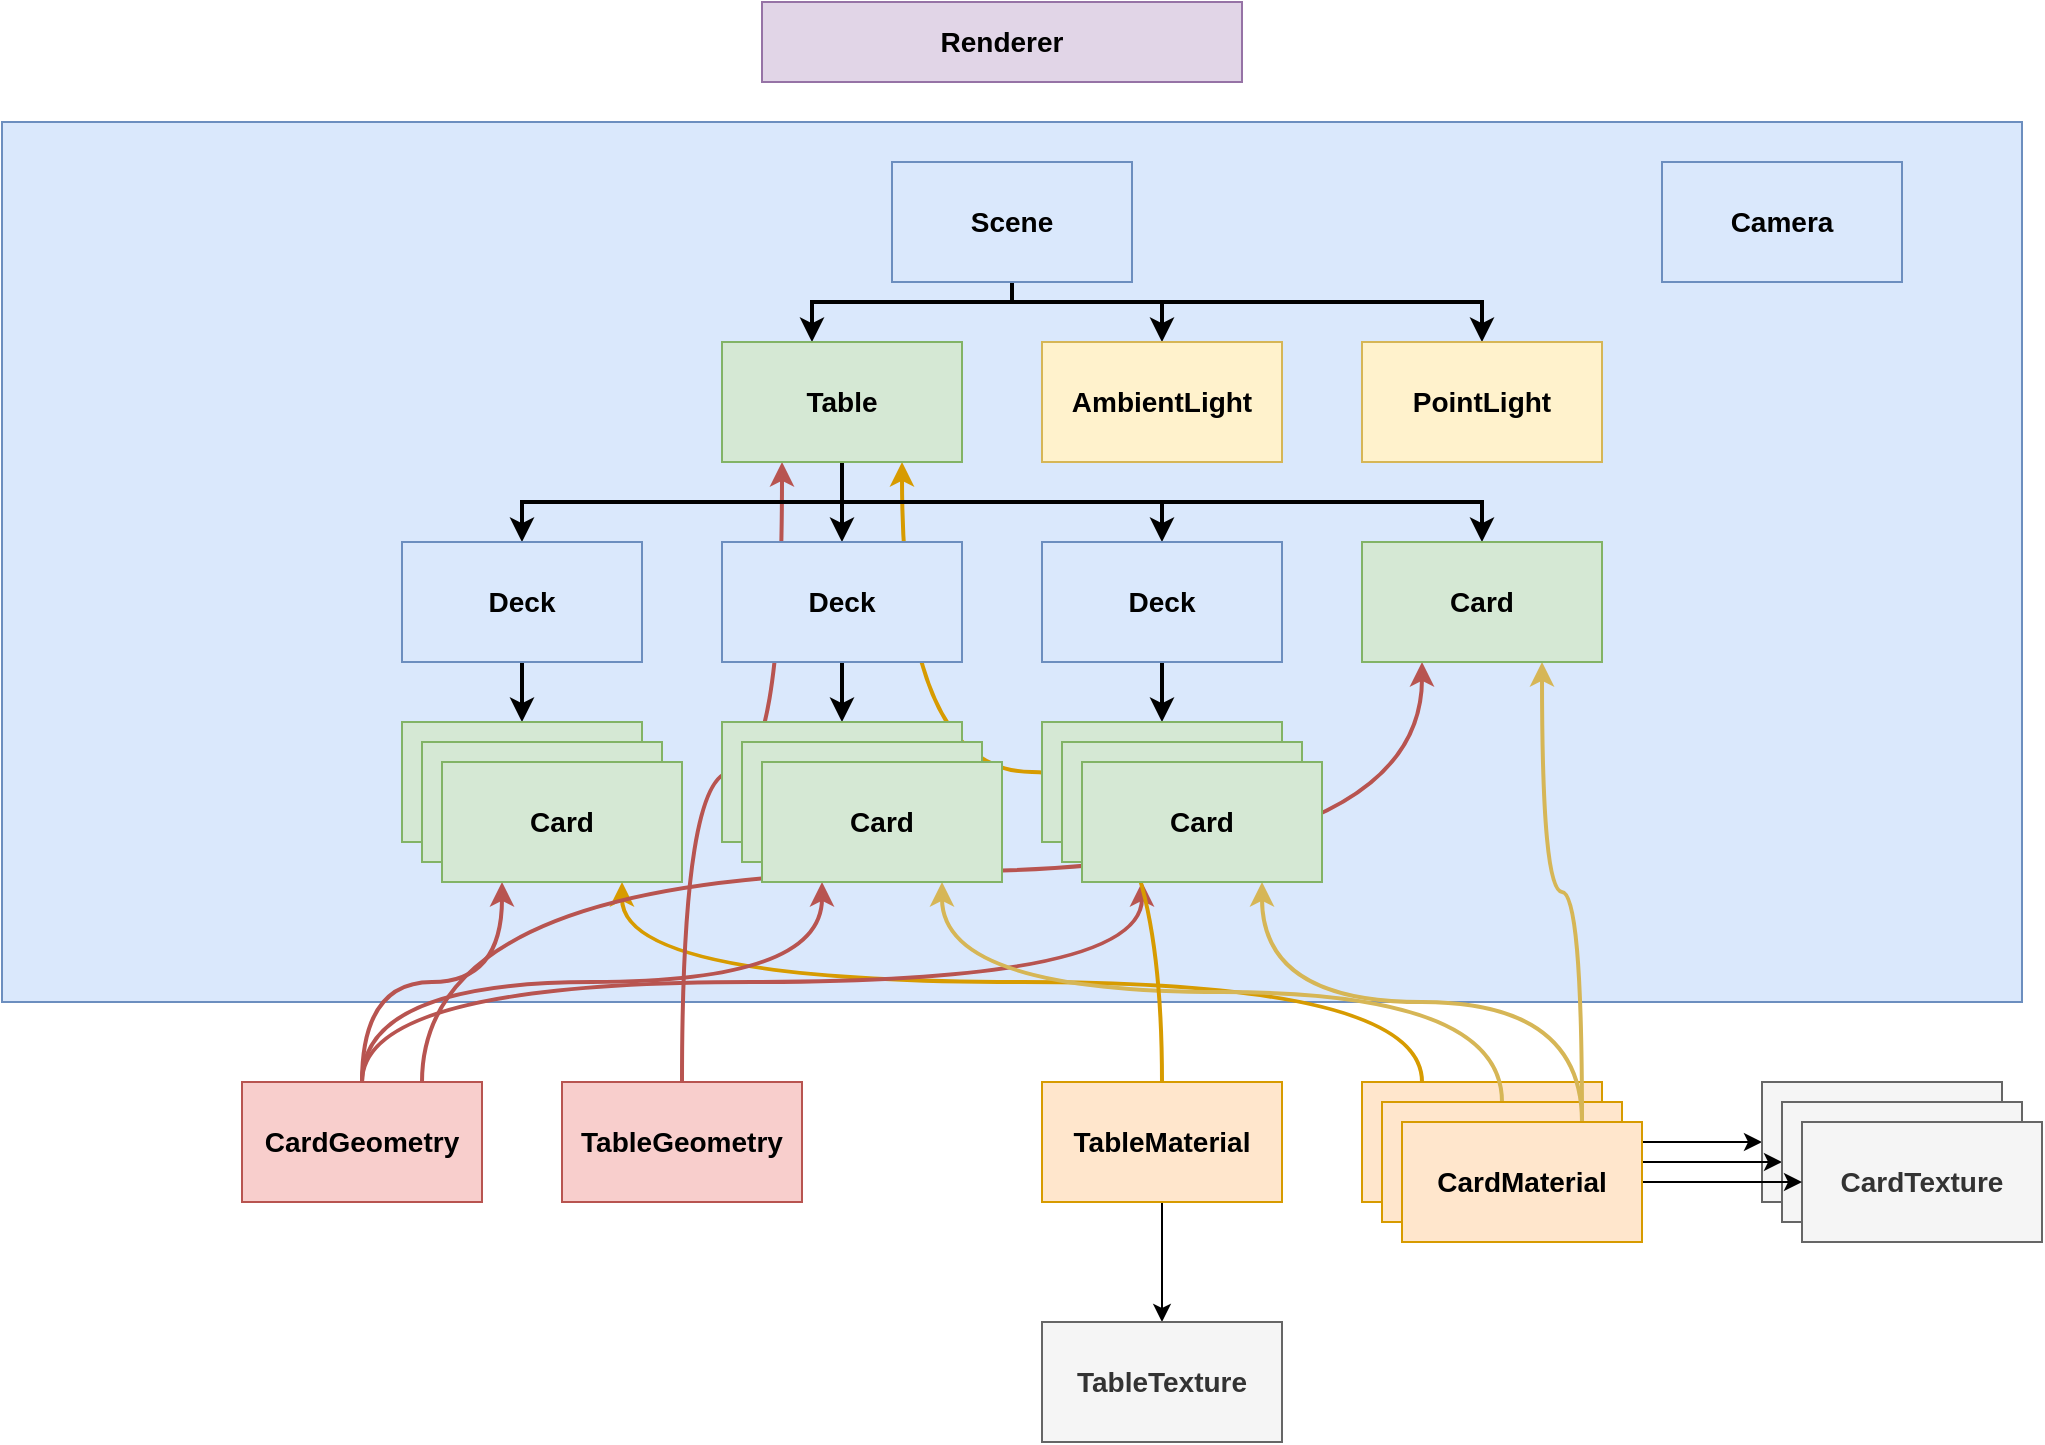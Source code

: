 <mxfile version="20.4.2" type="device"><diagram id="oiTL2ftNIAuoovomq2qw" name="Page-1"><mxGraphModel dx="1422" dy="794" grid="1" gridSize="10" guides="1" tooltips="1" connect="1" arrows="1" fold="1" page="1" pageScale="1" pageWidth="850" pageHeight="1100" math="0" shadow="0"><root><mxCell id="0"/><mxCell id="1" parent="0"/><mxCell id="4sOUbTBCx2sUJo_n3ve9-1" value="" style="rounded=0;whiteSpace=wrap;html=1;fillColor=#dae8fc;strokeColor=#6c8ebf;" parent="1" vertex="1"><mxGeometry x="350" y="150" width="1010" height="440" as="geometry"/></mxCell><mxCell id="4sOUbTBCx2sUJo_n3ve9-24" style="edgeStyle=orthogonalEdgeStyle;rounded=0;orthogonalLoop=1;jettySize=auto;html=1;exitX=0.5;exitY=1;exitDx=0;exitDy=0;fontSize=14;strokeWidth=2;" parent="1" source="4sOUbTBCx2sUJo_n3ve9-2" target="4sOUbTBCx2sUJo_n3ve9-21" edge="1"><mxGeometry relative="1" as="geometry"><Array as="points"><mxPoint x="855" y="240"/><mxPoint x="930" y="240"/></Array></mxGeometry></mxCell><mxCell id="4sOUbTBCx2sUJo_n3ve9-25" style="edgeStyle=orthogonalEdgeStyle;rounded=0;orthogonalLoop=1;jettySize=auto;html=1;exitX=0.5;exitY=1;exitDx=0;exitDy=0;strokeWidth=2;fontSize=14;" parent="1" source="4sOUbTBCx2sUJo_n3ve9-2" target="4sOUbTBCx2sUJo_n3ve9-19" edge="1"><mxGeometry relative="1" as="geometry"><Array as="points"><mxPoint x="855" y="240"/><mxPoint x="755" y="240"/></Array></mxGeometry></mxCell><mxCell id="4sOUbTBCx2sUJo_n3ve9-26" style="edgeStyle=orthogonalEdgeStyle;rounded=0;orthogonalLoop=1;jettySize=auto;html=1;exitX=0.5;exitY=1;exitDx=0;exitDy=0;strokeWidth=2;fontSize=14;" parent="1" source="4sOUbTBCx2sUJo_n3ve9-2" target="4sOUbTBCx2sUJo_n3ve9-22" edge="1"><mxGeometry relative="1" as="geometry"><Array as="points"><mxPoint x="855" y="240"/><mxPoint x="1090" y="240"/></Array></mxGeometry></mxCell><mxCell id="4sOUbTBCx2sUJo_n3ve9-2" value="&lt;font size=&quot;1&quot;&gt;&lt;b style=&quot;font-size: 14px;&quot;&gt;Scene&lt;/b&gt;&lt;/font&gt;" style="rounded=0;whiteSpace=wrap;html=1;fillColor=#dae8fc;strokeColor=#6c8ebf;" parent="1" vertex="1"><mxGeometry x="795" y="170" width="120" height="60" as="geometry"/></mxCell><mxCell id="4sOUbTBCx2sUJo_n3ve9-16" style="edgeStyle=orthogonalEdgeStyle;rounded=0;orthogonalLoop=1;jettySize=auto;html=1;exitX=1;exitY=0.5;exitDx=0;exitDy=0;entryX=0;entryY=0.5;entryDx=0;entryDy=0;fontSize=14;" parent="1" source="4sOUbTBCx2sUJo_n3ve9-3" target="4sOUbTBCx2sUJo_n3ve9-9" edge="1"><mxGeometry relative="1" as="geometry"/></mxCell><mxCell id="BVcaQ39f4zpLPsE-VfKf-17" style="edgeStyle=orthogonalEdgeStyle;curved=1;rounded=0;orthogonalLoop=1;jettySize=auto;html=1;exitX=0.25;exitY=0;exitDx=0;exitDy=0;entryX=0.75;entryY=1;entryDx=0;entryDy=0;strokeWidth=2;fillColor=#ffe6cc;strokeColor=#d79b00;" parent="1" source="4sOUbTBCx2sUJo_n3ve9-3" target="BVcaQ39f4zpLPsE-VfKf-13" edge="1"><mxGeometry relative="1" as="geometry"/></mxCell><mxCell id="4sOUbTBCx2sUJo_n3ve9-3" value="" style="rounded=0;whiteSpace=wrap;html=1;fontSize=14;fillColor=#ffe6cc;strokeColor=#d79b00;" parent="1" vertex="1"><mxGeometry x="1030" y="630" width="120" height="60" as="geometry"/></mxCell><mxCell id="BVcaQ39f4zpLPsE-VfKf-14" style="edgeStyle=orthogonalEdgeStyle;rounded=0;orthogonalLoop=1;jettySize=auto;html=1;exitX=0.5;exitY=0;exitDx=0;exitDy=0;entryX=0.25;entryY=1;entryDx=0;entryDy=0;curved=1;fillColor=#f8cecc;strokeColor=#b85450;strokeWidth=2;" parent="1" source="4sOUbTBCx2sUJo_n3ve9-4" target="BVcaQ39f4zpLPsE-VfKf-13" edge="1"><mxGeometry relative="1" as="geometry"/></mxCell><mxCell id="BVcaQ39f4zpLPsE-VfKf-15" style="edgeStyle=orthogonalEdgeStyle;curved=1;rounded=0;orthogonalLoop=1;jettySize=auto;html=1;exitX=0.5;exitY=0;exitDx=0;exitDy=0;entryX=0.25;entryY=1;entryDx=0;entryDy=0;strokeWidth=2;fillColor=#f8cecc;strokeColor=#b85450;" parent="1" source="4sOUbTBCx2sUJo_n3ve9-4" target="BVcaQ39f4zpLPsE-VfKf-11" edge="1"><mxGeometry relative="1" as="geometry"/></mxCell><mxCell id="BVcaQ39f4zpLPsE-VfKf-16" style="edgeStyle=orthogonalEdgeStyle;curved=1;rounded=0;orthogonalLoop=1;jettySize=auto;html=1;exitX=0.5;exitY=0;exitDx=0;exitDy=0;entryX=0.25;entryY=1;entryDx=0;entryDy=0;strokeWidth=2;fillColor=#f8cecc;strokeColor=#b85450;" parent="1" source="4sOUbTBCx2sUJo_n3ve9-4" target="BVcaQ39f4zpLPsE-VfKf-9" edge="1"><mxGeometry relative="1" as="geometry"/></mxCell><mxCell id="BVcaQ39f4zpLPsE-VfKf-36" style="edgeStyle=orthogonalEdgeStyle;curved=1;rounded=0;orthogonalLoop=1;jettySize=auto;html=1;exitX=0.75;exitY=0;exitDx=0;exitDy=0;entryX=0.25;entryY=1;entryDx=0;entryDy=0;strokeWidth=2;fillColor=#f8cecc;strokeColor=#b85450;" parent="1" source="4sOUbTBCx2sUJo_n3ve9-4" target="BVcaQ39f4zpLPsE-VfKf-33" edge="1"><mxGeometry relative="1" as="geometry"/></mxCell><mxCell id="4sOUbTBCx2sUJo_n3ve9-4" value="&lt;b&gt;CardGeometry&lt;/b&gt;" style="rounded=0;whiteSpace=wrap;html=1;fontSize=14;fillColor=#f8cecc;strokeColor=#b85450;" parent="1" vertex="1"><mxGeometry x="470" y="630" width="120" height="60" as="geometry"/></mxCell><mxCell id="4sOUbTBCx2sUJo_n3ve9-28" style="edgeStyle=orthogonalEdgeStyle;rounded=0;orthogonalLoop=1;jettySize=auto;html=1;exitX=0.5;exitY=0;exitDx=0;exitDy=0;entryX=0.25;entryY=1;entryDx=0;entryDy=0;strokeWidth=2;fontSize=14;fillColor=#f8cecc;strokeColor=#b85450;curved=1;" parent="1" source="4sOUbTBCx2sUJo_n3ve9-5" target="4sOUbTBCx2sUJo_n3ve9-19" edge="1"><mxGeometry relative="1" as="geometry"/></mxCell><mxCell id="4sOUbTBCx2sUJo_n3ve9-5" value="&lt;b&gt;TableGeometry&lt;/b&gt;" style="rounded=0;whiteSpace=wrap;html=1;fontSize=14;fillColor=#f8cecc;strokeColor=#b85450;" parent="1" vertex="1"><mxGeometry x="630" y="630" width="120" height="60" as="geometry"/></mxCell><mxCell id="BVcaQ39f4zpLPsE-VfKf-22" style="edgeStyle=orthogonalEdgeStyle;curved=1;rounded=0;orthogonalLoop=1;jettySize=auto;html=1;exitX=0.5;exitY=0;exitDx=0;exitDy=0;entryX=0.75;entryY=1;entryDx=0;entryDy=0;strokeWidth=2;fillColor=#fff2cc;strokeColor=#d6b656;" parent="1" source="4sOUbTBCx2sUJo_n3ve9-6" target="BVcaQ39f4zpLPsE-VfKf-11" edge="1"><mxGeometry relative="1" as="geometry"/></mxCell><mxCell id="4sOUbTBCx2sUJo_n3ve9-6" value="" style="rounded=0;whiteSpace=wrap;html=1;fontSize=14;fillColor=#ffe6cc;strokeColor=#d79b00;" parent="1" vertex="1"><mxGeometry x="1040" y="640" width="120" height="60" as="geometry"/></mxCell><mxCell id="4sOUbTBCx2sUJo_n3ve9-9" value="" style="rounded=0;whiteSpace=wrap;html=1;fontSize=14;fillColor=#f5f5f5;strokeColor=#666666;fontColor=#333333;" parent="1" vertex="1"><mxGeometry x="1230" y="630" width="120" height="60" as="geometry"/></mxCell><mxCell id="4sOUbTBCx2sUJo_n3ve9-15" style="edgeStyle=orthogonalEdgeStyle;rounded=0;orthogonalLoop=1;jettySize=auto;html=1;exitX=1;exitY=0.5;exitDx=0;exitDy=0;entryX=0;entryY=0.5;entryDx=0;entryDy=0;fontSize=14;" parent="1" source="4sOUbTBCx2sUJo_n3ve9-6" target="4sOUbTBCx2sUJo_n3ve9-10" edge="1"><mxGeometry relative="1" as="geometry"/></mxCell><mxCell id="4sOUbTBCx2sUJo_n3ve9-10" value="" style="rounded=0;whiteSpace=wrap;html=1;fontSize=14;fillColor=#f5f5f5;strokeColor=#666666;fontColor=#333333;" parent="1" vertex="1"><mxGeometry x="1240" y="640" width="120" height="60" as="geometry"/></mxCell><mxCell id="4sOUbTBCx2sUJo_n3ve9-13" value="&lt;b&gt;CardTexture&lt;/b&gt;" style="rounded=0;whiteSpace=wrap;html=1;fontSize=14;fillColor=#f5f5f5;strokeColor=#666666;fontColor=#333333;" parent="1" vertex="1"><mxGeometry x="1250" y="650" width="120" height="60" as="geometry"/></mxCell><mxCell id="4sOUbTBCx2sUJo_n3ve9-14" style="edgeStyle=orthogonalEdgeStyle;rounded=0;orthogonalLoop=1;jettySize=auto;html=1;exitX=1;exitY=0.5;exitDx=0;exitDy=0;entryX=0;entryY=0.5;entryDx=0;entryDy=0;fontSize=14;" parent="1" source="4sOUbTBCx2sUJo_n3ve9-7" target="4sOUbTBCx2sUJo_n3ve9-13" edge="1"><mxGeometry relative="1" as="geometry"/></mxCell><mxCell id="BVcaQ39f4zpLPsE-VfKf-23" style="edgeStyle=orthogonalEdgeStyle;curved=1;rounded=0;orthogonalLoop=1;jettySize=auto;html=1;exitX=0.75;exitY=0;exitDx=0;exitDy=0;entryX=0.75;entryY=1;entryDx=0;entryDy=0;strokeWidth=2;fillColor=#fff2cc;strokeColor=#d6b656;" parent="1" source="4sOUbTBCx2sUJo_n3ve9-7" target="BVcaQ39f4zpLPsE-VfKf-9" edge="1"><mxGeometry relative="1" as="geometry"/></mxCell><mxCell id="BVcaQ39f4zpLPsE-VfKf-35" style="edgeStyle=orthogonalEdgeStyle;rounded=0;orthogonalLoop=1;jettySize=auto;html=1;exitX=0.75;exitY=0;exitDx=0;exitDy=0;entryX=0.75;entryY=1;entryDx=0;entryDy=0;strokeWidth=2;fillColor=#fff2cc;strokeColor=#d6b656;curved=1;" parent="1" source="4sOUbTBCx2sUJo_n3ve9-7" target="BVcaQ39f4zpLPsE-VfKf-33" edge="1"><mxGeometry relative="1" as="geometry"/></mxCell><mxCell id="4sOUbTBCx2sUJo_n3ve9-7" value="&lt;font style=&quot;font-size: 14px;&quot;&gt;&lt;b&gt;CardMaterial&lt;/b&gt;&lt;/font&gt;" style="rounded=0;whiteSpace=wrap;html=1;fontSize=14;fillColor=#ffe6cc;strokeColor=#d79b00;" parent="1" vertex="1"><mxGeometry x="1050" y="650" width="120" height="60" as="geometry"/></mxCell><mxCell id="4sOUbTBCx2sUJo_n3ve9-29" style="edgeStyle=orthogonalEdgeStyle;curved=1;rounded=0;orthogonalLoop=1;jettySize=auto;html=1;exitX=0.5;exitY=0;exitDx=0;exitDy=0;entryX=0.75;entryY=1;entryDx=0;entryDy=0;strokeWidth=2;fontSize=14;fillColor=#ffe6cc;strokeColor=#d79b00;" parent="1" source="4sOUbTBCx2sUJo_n3ve9-17" target="4sOUbTBCx2sUJo_n3ve9-19" edge="1"><mxGeometry relative="1" as="geometry"/></mxCell><mxCell id="BVcaQ39f4zpLPsE-VfKf-20" style="edgeStyle=orthogonalEdgeStyle;curved=1;rounded=0;orthogonalLoop=1;jettySize=auto;html=1;exitX=0.5;exitY=1;exitDx=0;exitDy=0;entryX=0.5;entryY=0;entryDx=0;entryDy=0;strokeWidth=1;" parent="1" source="4sOUbTBCx2sUJo_n3ve9-17" target="BVcaQ39f4zpLPsE-VfKf-18" edge="1"><mxGeometry relative="1" as="geometry"/></mxCell><mxCell id="4sOUbTBCx2sUJo_n3ve9-17" value="&lt;b&gt;TableMaterial&lt;/b&gt;" style="rounded=0;whiteSpace=wrap;html=1;fontSize=14;fillColor=#ffe6cc;strokeColor=#d79b00;" parent="1" vertex="1"><mxGeometry x="870" y="630" width="120" height="60" as="geometry"/></mxCell><mxCell id="BVcaQ39f4zpLPsE-VfKf-26" style="edgeStyle=orthogonalEdgeStyle;rounded=0;orthogonalLoop=1;jettySize=auto;html=1;exitX=0.5;exitY=1;exitDx=0;exitDy=0;entryX=0.5;entryY=0;entryDx=0;entryDy=0;strokeWidth=2;" parent="1" source="4sOUbTBCx2sUJo_n3ve9-19" target="BVcaQ39f4zpLPsE-VfKf-3" edge="1"><mxGeometry relative="1" as="geometry"/></mxCell><mxCell id="BVcaQ39f4zpLPsE-VfKf-27" style="edgeStyle=orthogonalEdgeStyle;rounded=0;orthogonalLoop=1;jettySize=auto;html=1;exitX=0.5;exitY=1;exitDx=0;exitDy=0;entryX=0.5;entryY=0;entryDx=0;entryDy=0;strokeWidth=2;" parent="1" source="4sOUbTBCx2sUJo_n3ve9-19" target="BVcaQ39f4zpLPsE-VfKf-4" edge="1"><mxGeometry relative="1" as="geometry"/></mxCell><mxCell id="BVcaQ39f4zpLPsE-VfKf-32" style="edgeStyle=orthogonalEdgeStyle;rounded=0;orthogonalLoop=1;jettySize=auto;html=1;exitX=0.5;exitY=1;exitDx=0;exitDy=0;entryX=0.5;entryY=0;entryDx=0;entryDy=0;strokeWidth=2;" parent="1" source="4sOUbTBCx2sUJo_n3ve9-19" target="4sOUbTBCx2sUJo_n3ve9-20" edge="1"><mxGeometry relative="1" as="geometry"/></mxCell><mxCell id="BVcaQ39f4zpLPsE-VfKf-34" style="edgeStyle=orthogonalEdgeStyle;rounded=0;orthogonalLoop=1;jettySize=auto;html=1;exitX=0.5;exitY=1;exitDx=0;exitDy=0;entryX=0.5;entryY=0;entryDx=0;entryDy=0;strokeWidth=2;" parent="1" source="4sOUbTBCx2sUJo_n3ve9-19" target="BVcaQ39f4zpLPsE-VfKf-33" edge="1"><mxGeometry relative="1" as="geometry"/></mxCell><mxCell id="4sOUbTBCx2sUJo_n3ve9-19" value="&lt;span style=&quot;font-size: 14px;&quot;&gt;&lt;b&gt;Table&lt;/b&gt;&lt;/span&gt;" style="rounded=0;whiteSpace=wrap;html=1;fillColor=#d5e8d4;strokeColor=#82b366;" parent="1" vertex="1"><mxGeometry x="710" y="260" width="120" height="60" as="geometry"/></mxCell><mxCell id="BVcaQ39f4zpLPsE-VfKf-29" style="edgeStyle=orthogonalEdgeStyle;rounded=0;orthogonalLoop=1;jettySize=auto;html=1;exitX=0.5;exitY=1;exitDx=0;exitDy=0;entryX=0.5;entryY=0;entryDx=0;entryDy=0;strokeWidth=2;" parent="1" source="4sOUbTBCx2sUJo_n3ve9-20" target="BVcaQ39f4zpLPsE-VfKf-6" edge="1"><mxGeometry relative="1" as="geometry"/></mxCell><mxCell id="4sOUbTBCx2sUJo_n3ve9-20" value="&lt;span style=&quot;font-size: 14px;&quot;&gt;&lt;b&gt;Deck&lt;/b&gt;&lt;/span&gt;" style="rounded=0;whiteSpace=wrap;html=1;fillColor=#dae8fc;strokeColor=#6c8ebf;" parent="1" vertex="1"><mxGeometry x="710" y="360" width="120" height="60" as="geometry"/></mxCell><mxCell id="4sOUbTBCx2sUJo_n3ve9-21" value="&lt;span style=&quot;font-size: 14px;&quot;&gt;&lt;b&gt;AmbientLight&lt;/b&gt;&lt;/span&gt;" style="rounded=0;whiteSpace=wrap;html=1;fillColor=#fff2cc;strokeColor=#d6b656;" parent="1" vertex="1"><mxGeometry x="870" y="260" width="120" height="60" as="geometry"/></mxCell><mxCell id="4sOUbTBCx2sUJo_n3ve9-22" value="&lt;span style=&quot;font-size: 14px;&quot;&gt;&lt;b&gt;PointLight&lt;/b&gt;&lt;/span&gt;" style="rounded=0;whiteSpace=wrap;html=1;fillColor=#fff2cc;strokeColor=#d6b656;" parent="1" vertex="1"><mxGeometry x="1030" y="260" width="120" height="60" as="geometry"/></mxCell><mxCell id="4sOUbTBCx2sUJo_n3ve9-30" value="&lt;span style=&quot;font-size: 14px;&quot;&gt;&lt;b&gt;Camera&lt;/b&gt;&lt;/span&gt;" style="rounded=0;whiteSpace=wrap;html=1;fillColor=#dae8fc;strokeColor=#6c8ebf;" parent="1" vertex="1"><mxGeometry x="1180" y="170" width="120" height="60" as="geometry"/></mxCell><mxCell id="4sOUbTBCx2sUJo_n3ve9-32" value="&lt;span style=&quot;font-size: 14px;&quot;&gt;&lt;b&gt;Renderer&lt;/b&gt;&lt;/span&gt;" style="rounded=0;whiteSpace=wrap;html=1;fillColor=#e1d5e7;strokeColor=#9673a6;" parent="1" vertex="1"><mxGeometry x="730" y="90" width="240" height="40" as="geometry"/></mxCell><mxCell id="BVcaQ39f4zpLPsE-VfKf-30" style="edgeStyle=orthogonalEdgeStyle;rounded=0;orthogonalLoop=1;jettySize=auto;html=1;exitX=0.5;exitY=1;exitDx=0;exitDy=0;entryX=0.5;entryY=0;entryDx=0;entryDy=0;strokeWidth=2;" parent="1" source="BVcaQ39f4zpLPsE-VfKf-3" target="BVcaQ39f4zpLPsE-VfKf-7" edge="1"><mxGeometry relative="1" as="geometry"/></mxCell><mxCell id="BVcaQ39f4zpLPsE-VfKf-3" value="&lt;span style=&quot;font-size: 14px;&quot;&gt;&lt;b&gt;Deck&lt;/b&gt;&lt;/span&gt;" style="rounded=0;whiteSpace=wrap;html=1;fillColor=#dae8fc;strokeColor=#6c8ebf;" parent="1" vertex="1"><mxGeometry x="870" y="360" width="120" height="60" as="geometry"/></mxCell><mxCell id="BVcaQ39f4zpLPsE-VfKf-28" style="edgeStyle=orthogonalEdgeStyle;rounded=0;orthogonalLoop=1;jettySize=auto;html=1;exitX=0.5;exitY=1;exitDx=0;exitDy=0;entryX=0.5;entryY=0;entryDx=0;entryDy=0;strokeWidth=2;" parent="1" source="BVcaQ39f4zpLPsE-VfKf-4" target="BVcaQ39f4zpLPsE-VfKf-5" edge="1"><mxGeometry relative="1" as="geometry"/></mxCell><mxCell id="BVcaQ39f4zpLPsE-VfKf-4" value="&lt;span style=&quot;font-size: 14px;&quot;&gt;&lt;b&gt;Deck&lt;/b&gt;&lt;/span&gt;" style="rounded=0;whiteSpace=wrap;html=1;fillColor=#dae8fc;strokeColor=#6c8ebf;" parent="1" vertex="1"><mxGeometry x="550" y="360" width="120" height="60" as="geometry"/></mxCell><mxCell id="BVcaQ39f4zpLPsE-VfKf-5" value="&lt;span style=&quot;font-size: 14px;&quot;&gt;&lt;b&gt;Card&lt;/b&gt;&lt;/span&gt;" style="rounded=0;whiteSpace=wrap;html=1;fillColor=#d5e8d4;strokeColor=#82b366;" parent="1" vertex="1"><mxGeometry x="550" y="450" width="120" height="60" as="geometry"/></mxCell><mxCell id="BVcaQ39f4zpLPsE-VfKf-6" value="&lt;span style=&quot;font-size: 14px;&quot;&gt;&lt;b&gt;Card&lt;/b&gt;&lt;/span&gt;" style="rounded=0;whiteSpace=wrap;html=1;fillColor=#d5e8d4;strokeColor=#82b366;" parent="1" vertex="1"><mxGeometry x="710" y="450" width="120" height="60" as="geometry"/></mxCell><mxCell id="BVcaQ39f4zpLPsE-VfKf-7" value="&lt;span style=&quot;font-size: 14px;&quot;&gt;&lt;b&gt;Card&lt;/b&gt;&lt;/span&gt;" style="rounded=0;whiteSpace=wrap;html=1;fillColor=#d5e8d4;strokeColor=#82b366;" parent="1" vertex="1"><mxGeometry x="870" y="450" width="120" height="60" as="geometry"/></mxCell><mxCell id="BVcaQ39f4zpLPsE-VfKf-8" value="&lt;span style=&quot;font-size: 14px;&quot;&gt;&lt;b&gt;Card&lt;/b&gt;&lt;/span&gt;" style="rounded=0;whiteSpace=wrap;html=1;fillColor=#d5e8d4;strokeColor=#82b366;" parent="1" vertex="1"><mxGeometry x="880" y="460" width="120" height="60" as="geometry"/></mxCell><mxCell id="BVcaQ39f4zpLPsE-VfKf-9" value="&lt;span style=&quot;font-size: 14px;&quot;&gt;&lt;b&gt;Card&lt;/b&gt;&lt;/span&gt;" style="rounded=0;whiteSpace=wrap;html=1;fillColor=#d5e8d4;strokeColor=#82b366;" parent="1" vertex="1"><mxGeometry x="890" y="470" width="120" height="60" as="geometry"/></mxCell><mxCell id="BVcaQ39f4zpLPsE-VfKf-10" value="&lt;span style=&quot;font-size: 14px;&quot;&gt;&lt;b&gt;Card&lt;/b&gt;&lt;/span&gt;" style="rounded=0;whiteSpace=wrap;html=1;fillColor=#d5e8d4;strokeColor=#82b366;" parent="1" vertex="1"><mxGeometry x="720" y="460" width="120" height="60" as="geometry"/></mxCell><mxCell id="BVcaQ39f4zpLPsE-VfKf-11" value="&lt;span style=&quot;font-size: 14px;&quot;&gt;&lt;b&gt;Card&lt;/b&gt;&lt;/span&gt;" style="rounded=0;whiteSpace=wrap;html=1;fillColor=#d5e8d4;strokeColor=#82b366;" parent="1" vertex="1"><mxGeometry x="730" y="470" width="120" height="60" as="geometry"/></mxCell><mxCell id="BVcaQ39f4zpLPsE-VfKf-12" value="&lt;span style=&quot;font-size: 14px;&quot;&gt;&lt;b&gt;Card&lt;/b&gt;&lt;/span&gt;" style="rounded=0;whiteSpace=wrap;html=1;fillColor=#d5e8d4;strokeColor=#82b366;" parent="1" vertex="1"><mxGeometry x="560" y="460" width="120" height="60" as="geometry"/></mxCell><mxCell id="BVcaQ39f4zpLPsE-VfKf-13" value="&lt;span style=&quot;font-size: 14px;&quot;&gt;&lt;b&gt;Card&lt;/b&gt;&lt;/span&gt;" style="rounded=0;whiteSpace=wrap;html=1;fillColor=#d5e8d4;strokeColor=#82b366;" parent="1" vertex="1"><mxGeometry x="570" y="470" width="120" height="60" as="geometry"/></mxCell><mxCell id="BVcaQ39f4zpLPsE-VfKf-18" value="&lt;b&gt;TableTexture&lt;/b&gt;" style="rounded=0;whiteSpace=wrap;html=1;fontSize=14;fillColor=#f5f5f5;strokeColor=#666666;fontColor=#333333;" parent="1" vertex="1"><mxGeometry x="870" y="750" width="120" height="60" as="geometry"/></mxCell><mxCell id="BVcaQ39f4zpLPsE-VfKf-33" value="&lt;span style=&quot;font-size: 14px;&quot;&gt;&lt;b&gt;Card&lt;/b&gt;&lt;/span&gt;" style="rounded=0;whiteSpace=wrap;html=1;fillColor=#d5e8d4;strokeColor=#82b366;" parent="1" vertex="1"><mxGeometry x="1030" y="360" width="120" height="60" as="geometry"/></mxCell></root></mxGraphModel></diagram></mxfile>